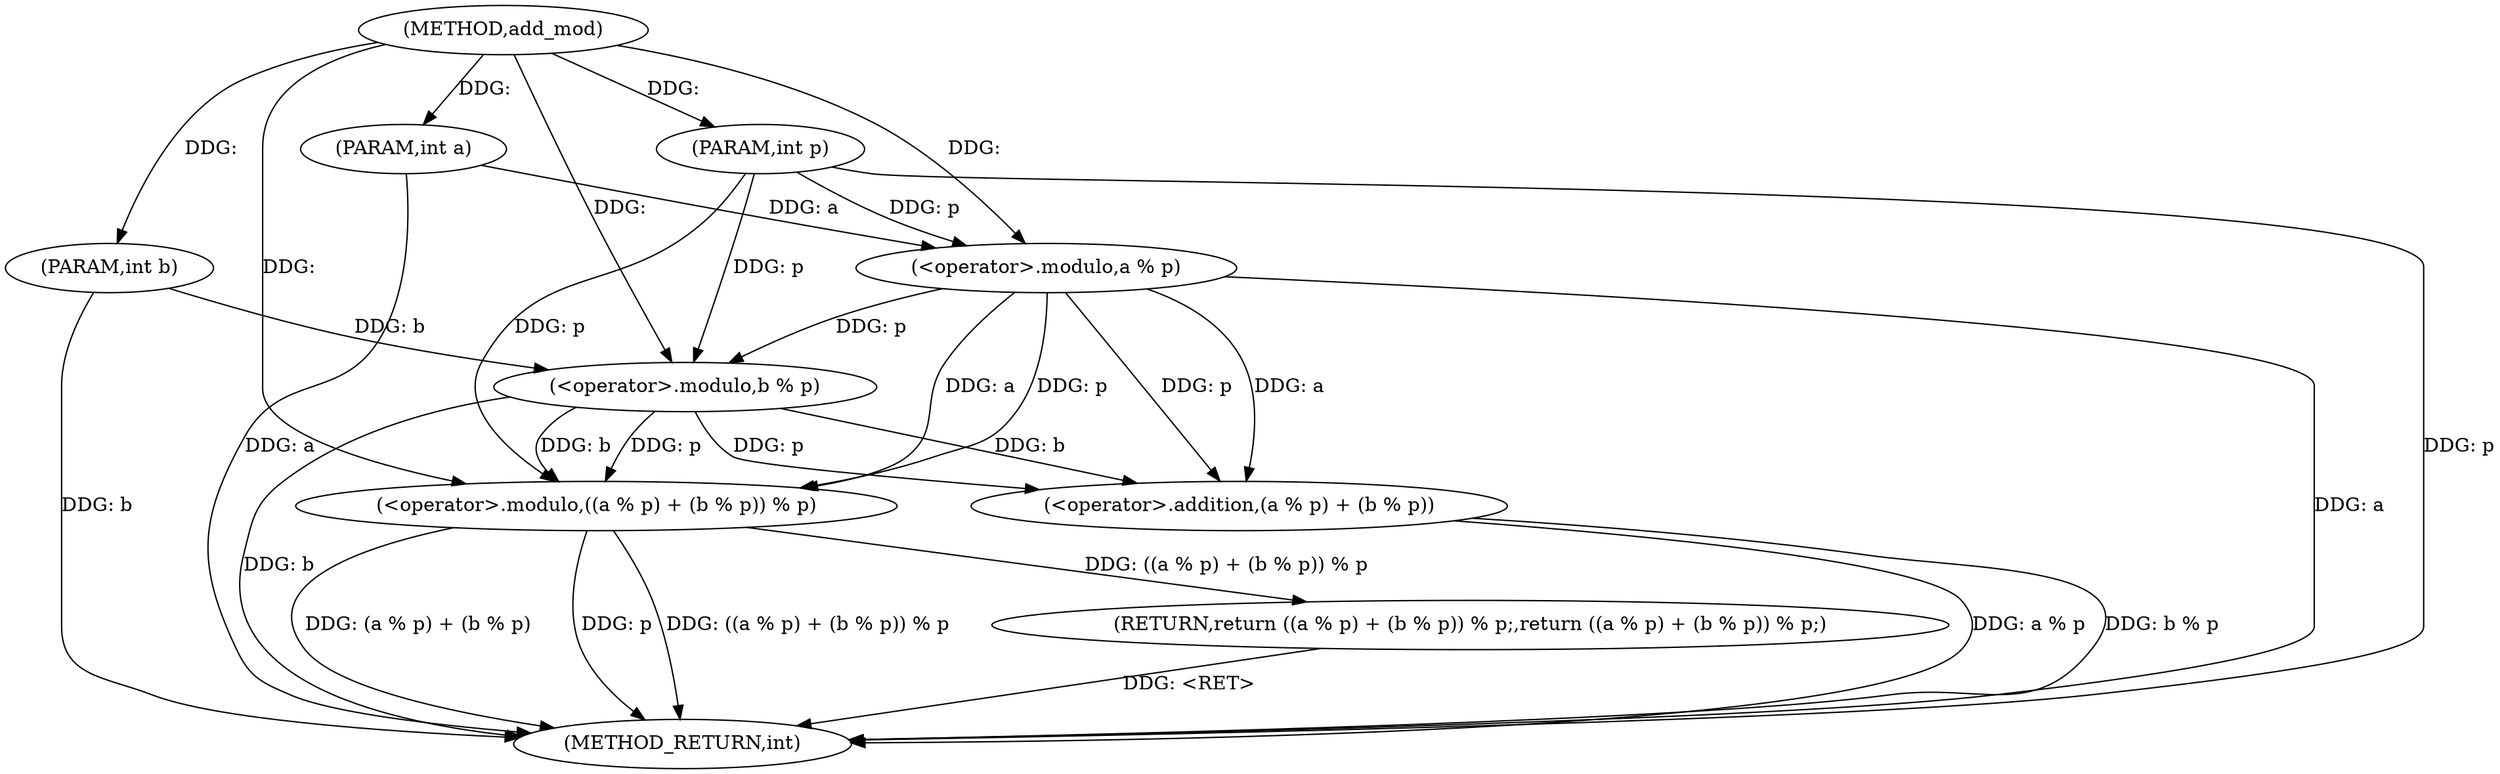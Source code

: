 digraph "add_mod" {  
"1000165" [label = "(METHOD,add_mod)" ]
"1000180" [label = "(METHOD_RETURN,int)" ]
"1000166" [label = "(PARAM,int a)" ]
"1000167" [label = "(PARAM,int b)" ]
"1000168" [label = "(PARAM,int p)" ]
"1000170" [label = "(RETURN,return ((a % p) + (b % p)) % p;,return ((a % p) + (b % p)) % p;)" ]
"1000171" [label = "(<operator>.modulo,((a % p) + (b % p)) % p)" ]
"1000172" [label = "(<operator>.addition,(a % p) + (b % p))" ]
"1000173" [label = "(<operator>.modulo,a % p)" ]
"1000176" [label = "(<operator>.modulo,b % p)" ]
  "1000170" -> "1000180"  [ label = "DDG: <RET>"] 
  "1000166" -> "1000180"  [ label = "DDG: a"] 
  "1000167" -> "1000180"  [ label = "DDG: b"] 
  "1000168" -> "1000180"  [ label = "DDG: p"] 
  "1000173" -> "1000180"  [ label = "DDG: a"] 
  "1000172" -> "1000180"  [ label = "DDG: a % p"] 
  "1000176" -> "1000180"  [ label = "DDG: b"] 
  "1000172" -> "1000180"  [ label = "DDG: b % p"] 
  "1000171" -> "1000180"  [ label = "DDG: (a % p) + (b % p)"] 
  "1000171" -> "1000180"  [ label = "DDG: p"] 
  "1000171" -> "1000180"  [ label = "DDG: ((a % p) + (b % p)) % p"] 
  "1000165" -> "1000166"  [ label = "DDG: "] 
  "1000165" -> "1000167"  [ label = "DDG: "] 
  "1000165" -> "1000168"  [ label = "DDG: "] 
  "1000171" -> "1000170"  [ label = "DDG: ((a % p) + (b % p)) % p"] 
  "1000173" -> "1000171"  [ label = "DDG: a"] 
  "1000173" -> "1000171"  [ label = "DDG: p"] 
  "1000176" -> "1000171"  [ label = "DDG: p"] 
  "1000176" -> "1000171"  [ label = "DDG: b"] 
  "1000168" -> "1000171"  [ label = "DDG: p"] 
  "1000165" -> "1000171"  [ label = "DDG: "] 
  "1000173" -> "1000172"  [ label = "DDG: a"] 
  "1000173" -> "1000172"  [ label = "DDG: p"] 
  "1000176" -> "1000172"  [ label = "DDG: p"] 
  "1000176" -> "1000172"  [ label = "DDG: b"] 
  "1000166" -> "1000173"  [ label = "DDG: a"] 
  "1000165" -> "1000173"  [ label = "DDG: "] 
  "1000168" -> "1000173"  [ label = "DDG: p"] 
  "1000167" -> "1000176"  [ label = "DDG: b"] 
  "1000165" -> "1000176"  [ label = "DDG: "] 
  "1000173" -> "1000176"  [ label = "DDG: p"] 
  "1000168" -> "1000176"  [ label = "DDG: p"] 
}
